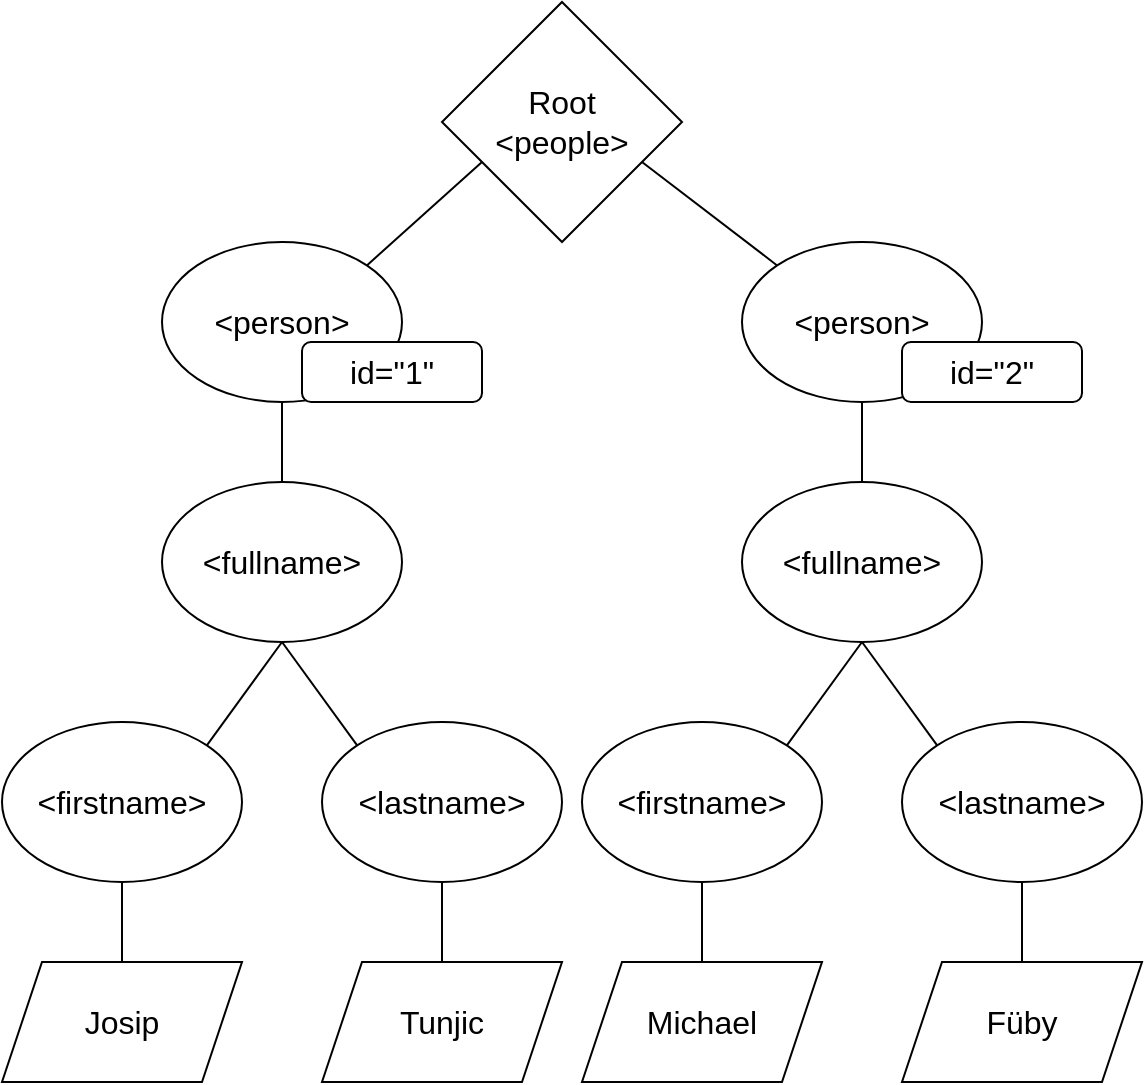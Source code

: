 <mxfile>
    <diagram id="bkqUZhZ1F6wROM61gW11" name="Seite-1">
        <mxGraphModel dx="738" dy="401" grid="1" gridSize="10" guides="1" tooltips="1" connect="1" arrows="1" fold="1" page="1" pageScale="1" pageWidth="1500" pageHeight="1000" math="0" shadow="0">
            <root>
                <mxCell id="0"/>
                <mxCell id="1" parent="0"/>
                <mxCell id="FanxpAUq0nOWs9PZvAO2-10" style="rounded=0;orthogonalLoop=1;jettySize=auto;html=1;exitX=0.25;exitY=1;exitDx=0;exitDy=0;entryX=1;entryY=0;entryDx=0;entryDy=0;endArrow=none;endFill=0;fontSize=16;" parent="1" target="FanxpAUq0nOWs9PZvAO2-2" edge="1">
                    <mxGeometry relative="1" as="geometry">
                        <mxPoint x="520" y="120" as="sourcePoint"/>
                    </mxGeometry>
                </mxCell>
                <mxCell id="FanxpAUq0nOWs9PZvAO2-11" style="edgeStyle=none;rounded=0;orthogonalLoop=1;jettySize=auto;html=1;exitX=0.75;exitY=1;exitDx=0;exitDy=0;entryX=0;entryY=0;entryDx=0;entryDy=0;endArrow=none;endFill=0;fontSize=16;" parent="1" target="FanxpAUq0nOWs9PZvAO2-3" edge="1">
                    <mxGeometry relative="1" as="geometry">
                        <mxPoint x="600" y="120" as="sourcePoint"/>
                    </mxGeometry>
                </mxCell>
                <mxCell id="FanxpAUq0nOWs9PZvAO2-13" style="edgeStyle=none;rounded=0;orthogonalLoop=1;jettySize=auto;html=1;exitX=0.5;exitY=1;exitDx=0;exitDy=0;entryX=0.5;entryY=0;entryDx=0;entryDy=0;endArrow=none;endFill=0;fontSize=16;" parent="1" source="FanxpAUq0nOWs9PZvAO2-2" target="FanxpAUq0nOWs9PZvAO2-4" edge="1">
                    <mxGeometry relative="1" as="geometry"/>
                </mxCell>
                <mxCell id="FanxpAUq0nOWs9PZvAO2-2" value="&amp;lt;person&amp;gt;" style="ellipse;whiteSpace=wrap;html=1;fontSize=16;" parent="1" vertex="1">
                    <mxGeometry x="360" y="160" width="120" height="80" as="geometry"/>
                </mxCell>
                <mxCell id="FanxpAUq0nOWs9PZvAO2-12" style="edgeStyle=none;rounded=0;orthogonalLoop=1;jettySize=auto;html=1;exitX=0.5;exitY=1;exitDx=0;exitDy=0;entryX=0.5;entryY=0;entryDx=0;entryDy=0;endArrow=none;endFill=0;fontSize=16;" parent="1" source="FanxpAUq0nOWs9PZvAO2-3" target="FanxpAUq0nOWs9PZvAO2-5" edge="1">
                    <mxGeometry relative="1" as="geometry"/>
                </mxCell>
                <mxCell id="FanxpAUq0nOWs9PZvAO2-3" value="&amp;lt;person&amp;gt;" style="ellipse;whiteSpace=wrap;html=1;fontSize=16;" parent="1" vertex="1">
                    <mxGeometry x="650" y="160" width="120" height="80" as="geometry"/>
                </mxCell>
                <mxCell id="FanxpAUq0nOWs9PZvAO2-4" value="&amp;lt;fullname&amp;gt;" style="ellipse;whiteSpace=wrap;html=1;fontSize=16;" parent="1" vertex="1">
                    <mxGeometry x="360" y="280" width="120" height="80" as="geometry"/>
                </mxCell>
                <mxCell id="FanxpAUq0nOWs9PZvAO2-5" value="&amp;lt;fullname&amp;gt;" style="ellipse;whiteSpace=wrap;html=1;fontSize=16;" parent="1" vertex="1">
                    <mxGeometry x="650" y="280" width="120" height="80" as="geometry"/>
                </mxCell>
                <mxCell id="FanxpAUq0nOWs9PZvAO2-14" style="edgeStyle=none;rounded=0;orthogonalLoop=1;jettySize=auto;html=1;exitX=1;exitY=0;exitDx=0;exitDy=0;entryX=0.5;entryY=1;entryDx=0;entryDy=0;endArrow=none;endFill=0;fontSize=16;" parent="1" source="FanxpAUq0nOWs9PZvAO2-6" target="FanxpAUq0nOWs9PZvAO2-4" edge="1">
                    <mxGeometry relative="1" as="geometry"/>
                </mxCell>
                <mxCell id="FanxpAUq0nOWs9PZvAO2-25" style="edgeStyle=none;rounded=0;orthogonalLoop=1;jettySize=auto;html=1;exitX=0.5;exitY=1;exitDx=0;exitDy=0;entryX=0.5;entryY=0;entryDx=0;entryDy=0;endArrow=none;endFill=0;fontSize=16;" parent="1" source="FanxpAUq0nOWs9PZvAO2-6" target="FanxpAUq0nOWs9PZvAO2-20" edge="1">
                    <mxGeometry relative="1" as="geometry"/>
                </mxCell>
                <mxCell id="FanxpAUq0nOWs9PZvAO2-6" value="&amp;lt;firstname&amp;gt;" style="ellipse;whiteSpace=wrap;html=1;fontSize=16;" parent="1" vertex="1">
                    <mxGeometry x="280" y="400" width="120" height="80" as="geometry"/>
                </mxCell>
                <mxCell id="FanxpAUq0nOWs9PZvAO2-15" style="edgeStyle=none;rounded=0;orthogonalLoop=1;jettySize=auto;html=1;exitX=0;exitY=0;exitDx=0;exitDy=0;entryX=0.5;entryY=1;entryDx=0;entryDy=0;endArrow=none;endFill=0;fontSize=16;" parent="1" source="FanxpAUq0nOWs9PZvAO2-7" target="FanxpAUq0nOWs9PZvAO2-4" edge="1">
                    <mxGeometry relative="1" as="geometry"/>
                </mxCell>
                <mxCell id="FanxpAUq0nOWs9PZvAO2-24" style="edgeStyle=none;rounded=0;orthogonalLoop=1;jettySize=auto;html=1;exitX=0.5;exitY=1;exitDx=0;exitDy=0;entryX=0.5;entryY=0;entryDx=0;entryDy=0;endArrow=none;endFill=0;fontSize=16;" parent="1" source="FanxpAUq0nOWs9PZvAO2-7" target="FanxpAUq0nOWs9PZvAO2-21" edge="1">
                    <mxGeometry relative="1" as="geometry"/>
                </mxCell>
                <mxCell id="FanxpAUq0nOWs9PZvAO2-7" value="&amp;lt;lastname&amp;gt;" style="ellipse;whiteSpace=wrap;html=1;fontSize=16;" parent="1" vertex="1">
                    <mxGeometry x="440" y="400" width="120" height="80" as="geometry"/>
                </mxCell>
                <mxCell id="FanxpAUq0nOWs9PZvAO2-16" style="edgeStyle=none;rounded=0;orthogonalLoop=1;jettySize=auto;html=1;exitX=1;exitY=0;exitDx=0;exitDy=0;entryX=0.5;entryY=1;entryDx=0;entryDy=0;endArrow=none;endFill=0;fontSize=16;" parent="1" source="FanxpAUq0nOWs9PZvAO2-8" target="FanxpAUq0nOWs9PZvAO2-5" edge="1">
                    <mxGeometry relative="1" as="geometry"/>
                </mxCell>
                <mxCell id="FanxpAUq0nOWs9PZvAO2-26" style="edgeStyle=none;rounded=0;orthogonalLoop=1;jettySize=auto;html=1;exitX=0.5;exitY=1;exitDx=0;exitDy=0;entryX=0.5;entryY=0;entryDx=0;entryDy=0;endArrow=none;endFill=0;fontSize=16;" parent="1" source="FanxpAUq0nOWs9PZvAO2-8" target="FanxpAUq0nOWs9PZvAO2-22" edge="1">
                    <mxGeometry relative="1" as="geometry"/>
                </mxCell>
                <mxCell id="FanxpAUq0nOWs9PZvAO2-8" value="&amp;lt;firstname&amp;gt;" style="ellipse;whiteSpace=wrap;html=1;fontSize=16;" parent="1" vertex="1">
                    <mxGeometry x="570" y="400" width="120" height="80" as="geometry"/>
                </mxCell>
                <mxCell id="FanxpAUq0nOWs9PZvAO2-17" style="edgeStyle=none;rounded=0;orthogonalLoop=1;jettySize=auto;html=1;exitX=0;exitY=0;exitDx=0;exitDy=0;entryX=0.5;entryY=1;entryDx=0;entryDy=0;endArrow=none;endFill=0;fontSize=16;" parent="1" source="FanxpAUq0nOWs9PZvAO2-9" target="FanxpAUq0nOWs9PZvAO2-5" edge="1">
                    <mxGeometry relative="1" as="geometry"/>
                </mxCell>
                <mxCell id="FanxpAUq0nOWs9PZvAO2-27" style="edgeStyle=none;rounded=0;orthogonalLoop=1;jettySize=auto;html=1;exitX=0.5;exitY=1;exitDx=0;exitDy=0;entryX=0.5;entryY=0;entryDx=0;entryDy=0;endArrow=none;endFill=0;fontSize=16;" parent="1" source="FanxpAUq0nOWs9PZvAO2-9" target="FanxpAUq0nOWs9PZvAO2-23" edge="1">
                    <mxGeometry relative="1" as="geometry"/>
                </mxCell>
                <mxCell id="FanxpAUq0nOWs9PZvAO2-9" value="&amp;lt;lastname&amp;gt;" style="ellipse;whiteSpace=wrap;html=1;fontSize=16;" parent="1" vertex="1">
                    <mxGeometry x="730" y="400" width="120" height="80" as="geometry"/>
                </mxCell>
                <mxCell id="FanxpAUq0nOWs9PZvAO2-19" value="Root&lt;br style=&quot;font-size: 16px;&quot;&gt;&amp;lt;people&amp;gt;" style="rhombus;whiteSpace=wrap;html=1;rounded=0;fontSize=16;" parent="1" vertex="1">
                    <mxGeometry x="500" y="40" width="120" height="120" as="geometry"/>
                </mxCell>
                <mxCell id="FanxpAUq0nOWs9PZvAO2-20" value="Josip" style="shape=parallelogram;perimeter=parallelogramPerimeter;whiteSpace=wrap;html=1;fixedSize=1;rounded=0;fontSize=16;" parent="1" vertex="1">
                    <mxGeometry x="280" y="520" width="120" height="60" as="geometry"/>
                </mxCell>
                <mxCell id="FanxpAUq0nOWs9PZvAO2-21" value="Tunjic" style="shape=parallelogram;perimeter=parallelogramPerimeter;whiteSpace=wrap;html=1;fixedSize=1;rounded=0;fontSize=16;" parent="1" vertex="1">
                    <mxGeometry x="440" y="520" width="120" height="60" as="geometry"/>
                </mxCell>
                <mxCell id="FanxpAUq0nOWs9PZvAO2-22" value="Michael" style="shape=parallelogram;perimeter=parallelogramPerimeter;whiteSpace=wrap;html=1;fixedSize=1;rounded=0;fontSize=16;" parent="1" vertex="1">
                    <mxGeometry x="570" y="520" width="120" height="60" as="geometry"/>
                </mxCell>
                <mxCell id="FanxpAUq0nOWs9PZvAO2-23" value="Füby" style="shape=parallelogram;perimeter=parallelogramPerimeter;whiteSpace=wrap;html=1;fixedSize=1;rounded=0;fontSize=16;" parent="1" vertex="1">
                    <mxGeometry x="730" y="520" width="120" height="60" as="geometry"/>
                </mxCell>
                <mxCell id="FanxpAUq0nOWs9PZvAO2-28" value="id=&quot;1&quot;" style="rounded=1;whiteSpace=wrap;html=1;fontSize=16;" parent="1" vertex="1">
                    <mxGeometry x="430" y="210" width="90" height="30" as="geometry"/>
                </mxCell>
                <mxCell id="FanxpAUq0nOWs9PZvAO2-30" value="id=&quot;2&quot;" style="rounded=1;whiteSpace=wrap;html=1;fontSize=16;" parent="1" vertex="1">
                    <mxGeometry x="730" y="210" width="90" height="30" as="geometry"/>
                </mxCell>
            </root>
        </mxGraphModel>
    </diagram>
</mxfile>